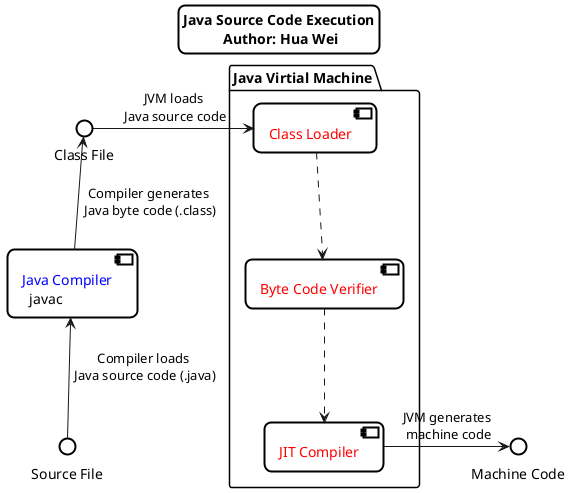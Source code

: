 @startuml java-exec
skinparam titleBorderRoundCorner 15
skinparam titleBorderThickness 2
skinparam titleBorderColor Black
skinparam titleBackgroundColor White

title Java Source Code Execution\n Author: Hua Wei

interface "Source File" as SF

component JavaCompiler [
  <color:Blue>Java Compiler</color>
    javac
]

interface "Class File" as CF

package "Java Virtial Machine" {
  component ClassLoader [
    <color:Red>Class Loader</color>
  ]
  component ByteCodeVerifier [
    <color:Red>Byte Code Verifier</color>
  ]
  component JITCompiler [
    <color:Red>JIT Compiler</color>
  ]
}

[ClassLoader] .down.> [ByteCodeVerifier]
[ByteCodeVerifier] .down.> [JITCompiler]

interface "Machine Code" as MC

SF -up-> [JavaCompiler] : Compiler loads\n Java source code (.java)
[JavaCompiler] -up-> CF : Compiler generates\n Java byte code (.class)
CF -right-> [ClassLoader] : JVM loads\n Java source code
[JITCompiler] -right-> MC : JVM generates\n machine code
@enduml
